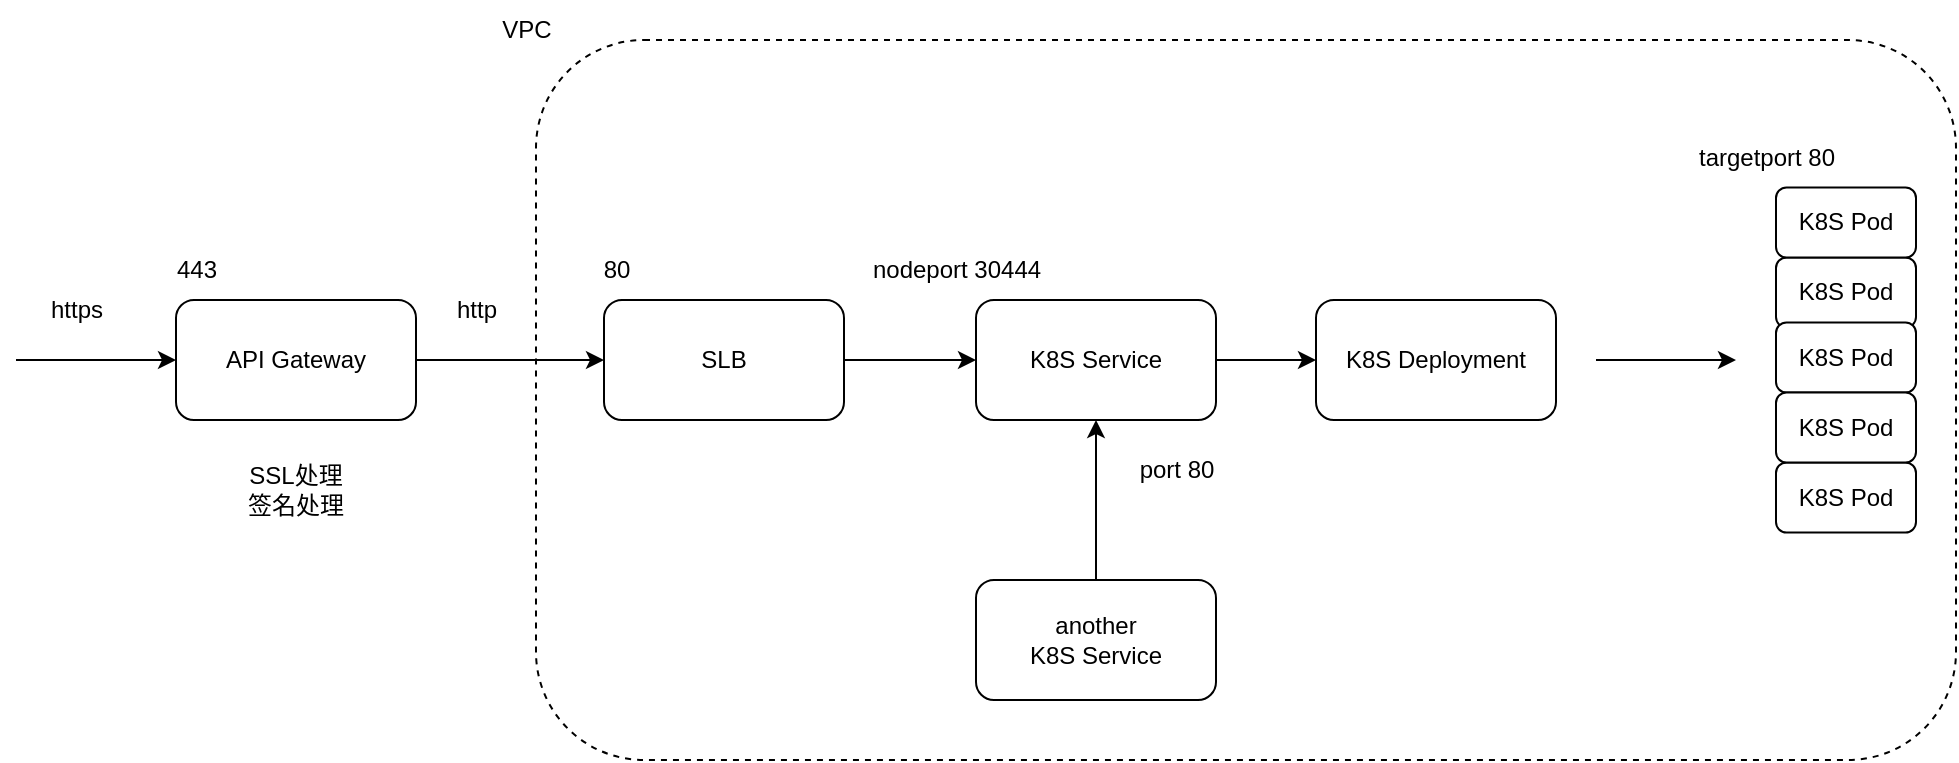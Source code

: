 <mxfile version="20.2.7" type="github">
  <diagram id="FAtD121PDvk3IT5kSYtU" name="第 1 页">
    <mxGraphModel dx="1291" dy="876" grid="1" gridSize="10" guides="1" tooltips="1" connect="1" arrows="1" fold="1" page="1" pageScale="1" pageWidth="827" pageHeight="1169" math="0" shadow="0">
      <root>
        <mxCell id="0" />
        <mxCell id="1" parent="0" />
        <mxCell id="8qyLDLOVZx2aeD9UTa0B-10" value="" style="rounded=1;whiteSpace=wrap;html=1;fillColor=none;dashed=1;pointerEvents=0;" parent="1" vertex="1">
          <mxGeometry x="380" y="80" width="710" height="360" as="geometry" />
        </mxCell>
        <mxCell id="8qyLDLOVZx2aeD9UTa0B-4" value="" style="edgeStyle=orthogonalEdgeStyle;rounded=0;orthogonalLoop=1;jettySize=auto;html=1;" parent="1" source="8qyLDLOVZx2aeD9UTa0B-1" target="8qyLDLOVZx2aeD9UTa0B-2" edge="1">
          <mxGeometry relative="1" as="geometry" />
        </mxCell>
        <mxCell id="8qyLDLOVZx2aeD9UTa0B-1" value="API Gateway" style="rounded=1;whiteSpace=wrap;html=1;" parent="1" vertex="1">
          <mxGeometry x="200" y="210" width="120" height="60" as="geometry" />
        </mxCell>
        <mxCell id="8qyLDLOVZx2aeD9UTa0B-5" value="" style="edgeStyle=orthogonalEdgeStyle;rounded=0;orthogonalLoop=1;jettySize=auto;html=1;" parent="1" source="8qyLDLOVZx2aeD9UTa0B-2" target="8qyLDLOVZx2aeD9UTa0B-3" edge="1">
          <mxGeometry relative="1" as="geometry" />
        </mxCell>
        <mxCell id="8qyLDLOVZx2aeD9UTa0B-2" value="SLB" style="rounded=1;whiteSpace=wrap;html=1;" parent="1" vertex="1">
          <mxGeometry x="414" y="210" width="120" height="60" as="geometry" />
        </mxCell>
        <mxCell id="8qyLDLOVZx2aeD9UTa0B-22" value="" style="edgeStyle=orthogonalEdgeStyle;rounded=0;orthogonalLoop=1;jettySize=auto;html=1;" parent="1" source="8qyLDLOVZx2aeD9UTa0B-3" target="8qyLDLOVZx2aeD9UTa0B-12" edge="1">
          <mxGeometry relative="1" as="geometry" />
        </mxCell>
        <mxCell id="8qyLDLOVZx2aeD9UTa0B-3" value="K8S Service" style="rounded=1;whiteSpace=wrap;html=1;" parent="1" vertex="1">
          <mxGeometry x="600" y="210" width="120" height="60" as="geometry" />
        </mxCell>
        <mxCell id="8qyLDLOVZx2aeD9UTa0B-6" value="" style="endArrow=classic;html=1;rounded=0;entryX=0;entryY=0.5;entryDx=0;entryDy=0;" parent="1" target="8qyLDLOVZx2aeD9UTa0B-1" edge="1">
          <mxGeometry width="50" height="50" relative="1" as="geometry">
            <mxPoint x="120" y="240" as="sourcePoint" />
            <mxPoint x="170" y="170" as="targetPoint" />
          </mxGeometry>
        </mxCell>
        <mxCell id="8qyLDLOVZx2aeD9UTa0B-7" value="https" style="text;html=1;align=center;verticalAlign=middle;resizable=0;points=[];autosize=1;strokeColor=none;fillColor=none;" parent="1" vertex="1">
          <mxGeometry x="125" y="200" width="50" height="30" as="geometry" />
        </mxCell>
        <mxCell id="8qyLDLOVZx2aeD9UTa0B-8" value="SSL处理&lt;br&gt;签名处理" style="text;html=1;strokeColor=none;fillColor=none;align=center;verticalAlign=middle;whiteSpace=wrap;rounded=0;" parent="1" vertex="1">
          <mxGeometry x="230" y="290" width="60" height="30" as="geometry" />
        </mxCell>
        <mxCell id="8qyLDLOVZx2aeD9UTa0B-9" value="http" style="text;html=1;align=center;verticalAlign=middle;resizable=0;points=[];autosize=1;strokeColor=none;fillColor=none;" parent="1" vertex="1">
          <mxGeometry x="330" y="200" width="40" height="30" as="geometry" />
        </mxCell>
        <mxCell id="8qyLDLOVZx2aeD9UTa0B-11" value="VPC" style="text;html=1;align=center;verticalAlign=middle;resizable=0;points=[];autosize=1;strokeColor=none;fillColor=none;" parent="1" vertex="1">
          <mxGeometry x="350" y="60" width="50" height="30" as="geometry" />
        </mxCell>
        <mxCell id="8qyLDLOVZx2aeD9UTa0B-12" value="K8S Deployment" style="rounded=1;whiteSpace=wrap;html=1;" parent="1" vertex="1">
          <mxGeometry x="770" y="210" width="120" height="60" as="geometry" />
        </mxCell>
        <mxCell id="8qyLDLOVZx2aeD9UTa0B-19" value="" style="group" parent="1" vertex="1" connectable="0">
          <mxGeometry x="1000" y="153.75" width="70" height="172.5" as="geometry" />
        </mxCell>
        <mxCell id="8qyLDLOVZx2aeD9UTa0B-13" value="K8S Pod" style="rounded=1;whiteSpace=wrap;html=1;" parent="8qyLDLOVZx2aeD9UTa0B-19" vertex="1">
          <mxGeometry y="35" width="70" height="35" as="geometry" />
        </mxCell>
        <mxCell id="8qyLDLOVZx2aeD9UTa0B-14" value="K8S Pod" style="rounded=1;whiteSpace=wrap;html=1;" parent="8qyLDLOVZx2aeD9UTa0B-19" vertex="1">
          <mxGeometry width="70" height="35" as="geometry" />
        </mxCell>
        <mxCell id="8qyLDLOVZx2aeD9UTa0B-15" value="K8S Pod" style="rounded=1;whiteSpace=wrap;html=1;" parent="8qyLDLOVZx2aeD9UTa0B-19" vertex="1">
          <mxGeometry y="67.5" width="70" height="35" as="geometry" />
        </mxCell>
        <mxCell id="8qyLDLOVZx2aeD9UTa0B-16" value="K8S Pod" style="rounded=1;whiteSpace=wrap;html=1;" parent="8qyLDLOVZx2aeD9UTa0B-19" vertex="1">
          <mxGeometry y="137.5" width="70" height="35" as="geometry" />
        </mxCell>
        <mxCell id="8qyLDLOVZx2aeD9UTa0B-17" value="K8S Pod" style="rounded=1;whiteSpace=wrap;html=1;" parent="8qyLDLOVZx2aeD9UTa0B-19" vertex="1">
          <mxGeometry y="102.5" width="70" height="35" as="geometry" />
        </mxCell>
        <mxCell id="8qyLDLOVZx2aeD9UTa0B-21" value="" style="endArrow=classic;html=1;rounded=0;" parent="1" edge="1">
          <mxGeometry width="50" height="50" relative="1" as="geometry">
            <mxPoint x="910" y="240" as="sourcePoint" />
            <mxPoint x="980" y="240" as="targetPoint" />
          </mxGeometry>
        </mxCell>
        <mxCell id="8qyLDLOVZx2aeD9UTa0B-23" value="80" style="text;html=1;align=center;verticalAlign=middle;resizable=0;points=[];autosize=1;strokeColor=none;fillColor=none;" parent="1" vertex="1">
          <mxGeometry x="400" y="180" width="40" height="30" as="geometry" />
        </mxCell>
        <mxCell id="8qyLDLOVZx2aeD9UTa0B-24" value="443" style="text;html=1;align=center;verticalAlign=middle;resizable=0;points=[];autosize=1;strokeColor=none;fillColor=none;" parent="1" vertex="1">
          <mxGeometry x="190" y="180" width="40" height="30" as="geometry" />
        </mxCell>
        <mxCell id="8qyLDLOVZx2aeD9UTa0B-25" value="nodeport 30444" style="text;html=1;align=center;verticalAlign=middle;resizable=0;points=[];autosize=1;strokeColor=none;fillColor=none;" parent="1" vertex="1">
          <mxGeometry x="535" y="180" width="110" height="30" as="geometry" />
        </mxCell>
        <mxCell id="8qyLDLOVZx2aeD9UTa0B-27" value="targetport 80" style="text;html=1;align=center;verticalAlign=middle;resizable=0;points=[];autosize=1;strokeColor=none;fillColor=none;" parent="1" vertex="1">
          <mxGeometry x="950" y="123.75" width="90" height="30" as="geometry" />
        </mxCell>
        <mxCell id="8qyLDLOVZx2aeD9UTa0B-28" value="port 80" style="text;html=1;align=center;verticalAlign=middle;resizable=0;points=[];autosize=1;strokeColor=none;fillColor=none;" parent="1" vertex="1">
          <mxGeometry x="670" y="280" width="60" height="30" as="geometry" />
        </mxCell>
        <mxCell id="yNxKXU7e8Ies_VG151RH-4" style="edgeStyle=orthogonalEdgeStyle;rounded=0;orthogonalLoop=1;jettySize=auto;html=1;exitX=0.5;exitY=0;exitDx=0;exitDy=0;entryX=0.5;entryY=1;entryDx=0;entryDy=0;" parent="1" source="yNxKXU7e8Ies_VG151RH-1" target="8qyLDLOVZx2aeD9UTa0B-3" edge="1">
          <mxGeometry relative="1" as="geometry" />
        </mxCell>
        <mxCell id="yNxKXU7e8Ies_VG151RH-1" value="another &lt;br&gt;K8S Service" style="rounded=1;whiteSpace=wrap;html=1;" parent="1" vertex="1">
          <mxGeometry x="600" y="350" width="120" height="60" as="geometry" />
        </mxCell>
      </root>
    </mxGraphModel>
  </diagram>
</mxfile>
